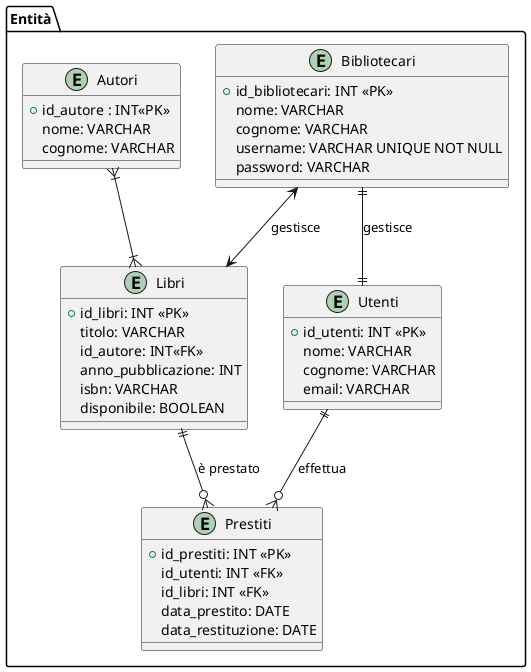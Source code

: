 @startuml Biblioteca
'Entità coinvolte
package "Entità" {


entity Bibliotecari {
    + id_bibliotecari: INT <<PK>>
    nome: VARCHAR
    cognome: VARCHAR
    username: VARCHAR UNIQUE NOT NULL
    password: VARCHAR
}

entity Utenti {
    + id_utenti: INT <<PK>>
    nome: VARCHAR
    cognome: VARCHAR
    email: VARCHAR
}

entity Libri {
    + id_libri: INT <<PK>>
    titolo: VARCHAR
    id_autore: INT<<FK>>
    anno_pubblicazione: INT
    isbn: VARCHAR
    disponibile: BOOLEAN
}

entity Prestiti {
    + id_prestiti: INT <<PK>>
    id_utenti: INT <<FK>>
    id_libri: INT <<FK>>
    data_prestito: DATE
    data_restituzione: DATE
}

entity Autori {
    + id_autore : INT<<PK>>
    nome: VARCHAR
    cognome: VARCHAR
}

Bibliotecari ||--|| Utenti : "gestisce"
Bibliotecari <--> Libri : "gestisce"
Utenti ||--o{ Prestiti : "effettua"
Libri ||--o{ Prestiti : "è prestato"
Autori }|--|{ Libri : ""
}
@enduml